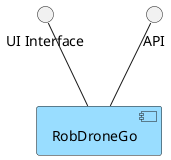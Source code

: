 @startuml Logical View Lv1

<style>
component {
    BackgroundColor #99ddff
}
</style>

interface API
interface "UI Interface" as UI
[RobDroneGo] as system
system -up- API
system -up- UI

@enduml